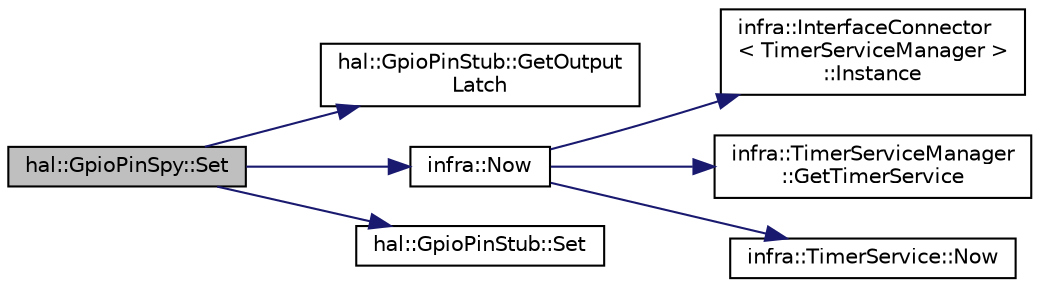 digraph "hal::GpioPinSpy::Set"
{
 // INTERACTIVE_SVG=YES
  edge [fontname="Helvetica",fontsize="10",labelfontname="Helvetica",labelfontsize="10"];
  node [fontname="Helvetica",fontsize="10",shape=record];
  rankdir="LR";
  Node4 [label="hal::GpioPinSpy::Set",height=0.2,width=0.4,color="black", fillcolor="grey75", style="filled", fontcolor="black"];
  Node4 -> Node5 [color="midnightblue",fontsize="10",style="solid",fontname="Helvetica"];
  Node5 [label="hal::GpioPinStub::GetOutput\lLatch",height=0.2,width=0.4,color="black", fillcolor="white", style="filled",URL="$dd/d34/classhal_1_1_gpio_pin_stub.html#aa6fa3b8eb90cedfe3638074acf01c526"];
  Node4 -> Node6 [color="midnightblue",fontsize="10",style="solid",fontname="Helvetica"];
  Node6 [label="infra::Now",height=0.2,width=0.4,color="black", fillcolor="white", style="filled",URL="$d0/de3/namespaceinfra.html#ab53300a9f254119ad1fa94f11bc1fccc"];
  Node6 -> Node7 [color="midnightblue",fontsize="10",style="solid",fontname="Helvetica"];
  Node7 [label="infra::InterfaceConnector\l\< TimerServiceManager \>\l::Instance",height=0.2,width=0.4,color="black", fillcolor="white", style="filled",URL="$d3/d0e/classinfra_1_1_interface_connector.html#aed1d9e952d3d0dfa68e59ee4e868b380"];
  Node6 -> Node8 [color="midnightblue",fontsize="10",style="solid",fontname="Helvetica"];
  Node8 [label="infra::TimerServiceManager\l::GetTimerService",height=0.2,width=0.4,color="black", fillcolor="white", style="filled",URL="$db/d70/classinfra_1_1_timer_service_manager.html#a30dbf09013c8e949fbded56e40d2a103"];
  Node6 -> Node9 [color="midnightblue",fontsize="10",style="solid",fontname="Helvetica"];
  Node9 [label="infra::TimerService::Now",height=0.2,width=0.4,color="black", fillcolor="white", style="filled",URL="$da/def/classinfra_1_1_timer_service.html#acb34d2766047f27ebcd1f552916c9a99"];
  Node4 -> Node10 [color="midnightblue",fontsize="10",style="solid",fontname="Helvetica"];
  Node10 [label="hal::GpioPinStub::Set",height=0.2,width=0.4,color="black", fillcolor="white", style="filled",URL="$dd/d34/classhal_1_1_gpio_pin_stub.html#a43ea857ad63c1353e1b64f225a300be8"];
}
